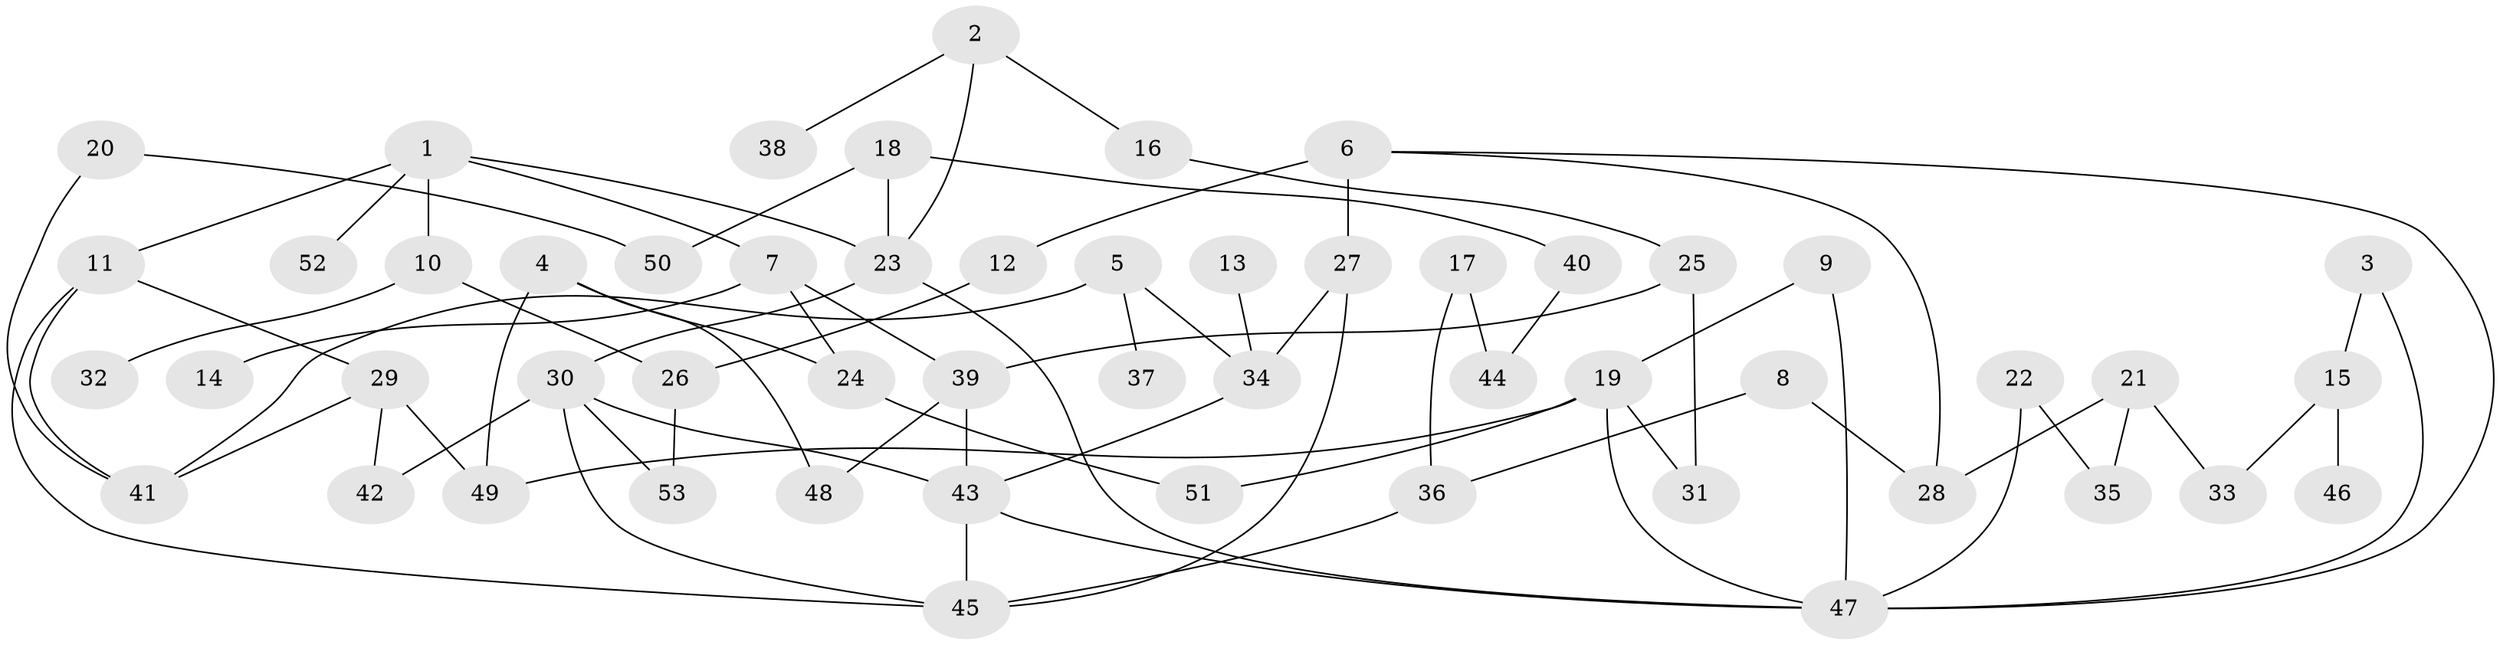 // original degree distribution, {5: 0.0761904761904762, 4: 0.11428571428571428, 6: 0.009523809523809525, 8: 0.009523809523809525, 3: 0.19047619047619047, 2: 0.3142857142857143, 1: 0.2857142857142857}
// Generated by graph-tools (version 1.1) at 2025/01/03/09/25 03:01:05]
// undirected, 53 vertices, 75 edges
graph export_dot {
graph [start="1"]
  node [color=gray90,style=filled];
  1;
  2;
  3;
  4;
  5;
  6;
  7;
  8;
  9;
  10;
  11;
  12;
  13;
  14;
  15;
  16;
  17;
  18;
  19;
  20;
  21;
  22;
  23;
  24;
  25;
  26;
  27;
  28;
  29;
  30;
  31;
  32;
  33;
  34;
  35;
  36;
  37;
  38;
  39;
  40;
  41;
  42;
  43;
  44;
  45;
  46;
  47;
  48;
  49;
  50;
  51;
  52;
  53;
  1 -- 7 [weight=1.0];
  1 -- 10 [weight=1.0];
  1 -- 11 [weight=1.0];
  1 -- 23 [weight=1.0];
  1 -- 52 [weight=1.0];
  2 -- 16 [weight=1.0];
  2 -- 23 [weight=1.0];
  2 -- 38 [weight=1.0];
  3 -- 15 [weight=1.0];
  3 -- 47 [weight=1.0];
  4 -- 24 [weight=1.0];
  4 -- 48 [weight=1.0];
  4 -- 49 [weight=1.0];
  5 -- 34 [weight=1.0];
  5 -- 37 [weight=1.0];
  5 -- 41 [weight=1.0];
  6 -- 12 [weight=1.0];
  6 -- 27 [weight=2.0];
  6 -- 28 [weight=1.0];
  6 -- 47 [weight=1.0];
  7 -- 14 [weight=1.0];
  7 -- 24 [weight=1.0];
  7 -- 39 [weight=1.0];
  8 -- 28 [weight=1.0];
  8 -- 36 [weight=1.0];
  9 -- 19 [weight=1.0];
  9 -- 47 [weight=1.0];
  10 -- 26 [weight=1.0];
  10 -- 32 [weight=1.0];
  11 -- 29 [weight=1.0];
  11 -- 41 [weight=1.0];
  11 -- 45 [weight=1.0];
  12 -- 26 [weight=1.0];
  13 -- 34 [weight=1.0];
  15 -- 33 [weight=1.0];
  15 -- 46 [weight=1.0];
  16 -- 25 [weight=1.0];
  17 -- 36 [weight=1.0];
  17 -- 44 [weight=1.0];
  18 -- 23 [weight=1.0];
  18 -- 40 [weight=1.0];
  18 -- 50 [weight=1.0];
  19 -- 31 [weight=1.0];
  19 -- 47 [weight=1.0];
  19 -- 49 [weight=1.0];
  19 -- 51 [weight=1.0];
  20 -- 41 [weight=1.0];
  20 -- 50 [weight=1.0];
  21 -- 28 [weight=1.0];
  21 -- 33 [weight=1.0];
  21 -- 35 [weight=1.0];
  22 -- 35 [weight=1.0];
  22 -- 47 [weight=1.0];
  23 -- 30 [weight=1.0];
  23 -- 47 [weight=1.0];
  24 -- 51 [weight=1.0];
  25 -- 31 [weight=1.0];
  25 -- 39 [weight=1.0];
  26 -- 53 [weight=1.0];
  27 -- 34 [weight=1.0];
  27 -- 45 [weight=1.0];
  29 -- 41 [weight=1.0];
  29 -- 42 [weight=1.0];
  29 -- 49 [weight=2.0];
  30 -- 42 [weight=1.0];
  30 -- 43 [weight=1.0];
  30 -- 45 [weight=1.0];
  30 -- 53 [weight=1.0];
  34 -- 43 [weight=1.0];
  36 -- 45 [weight=1.0];
  39 -- 43 [weight=1.0];
  39 -- 48 [weight=1.0];
  40 -- 44 [weight=1.0];
  43 -- 45 [weight=1.0];
  43 -- 47 [weight=1.0];
}
